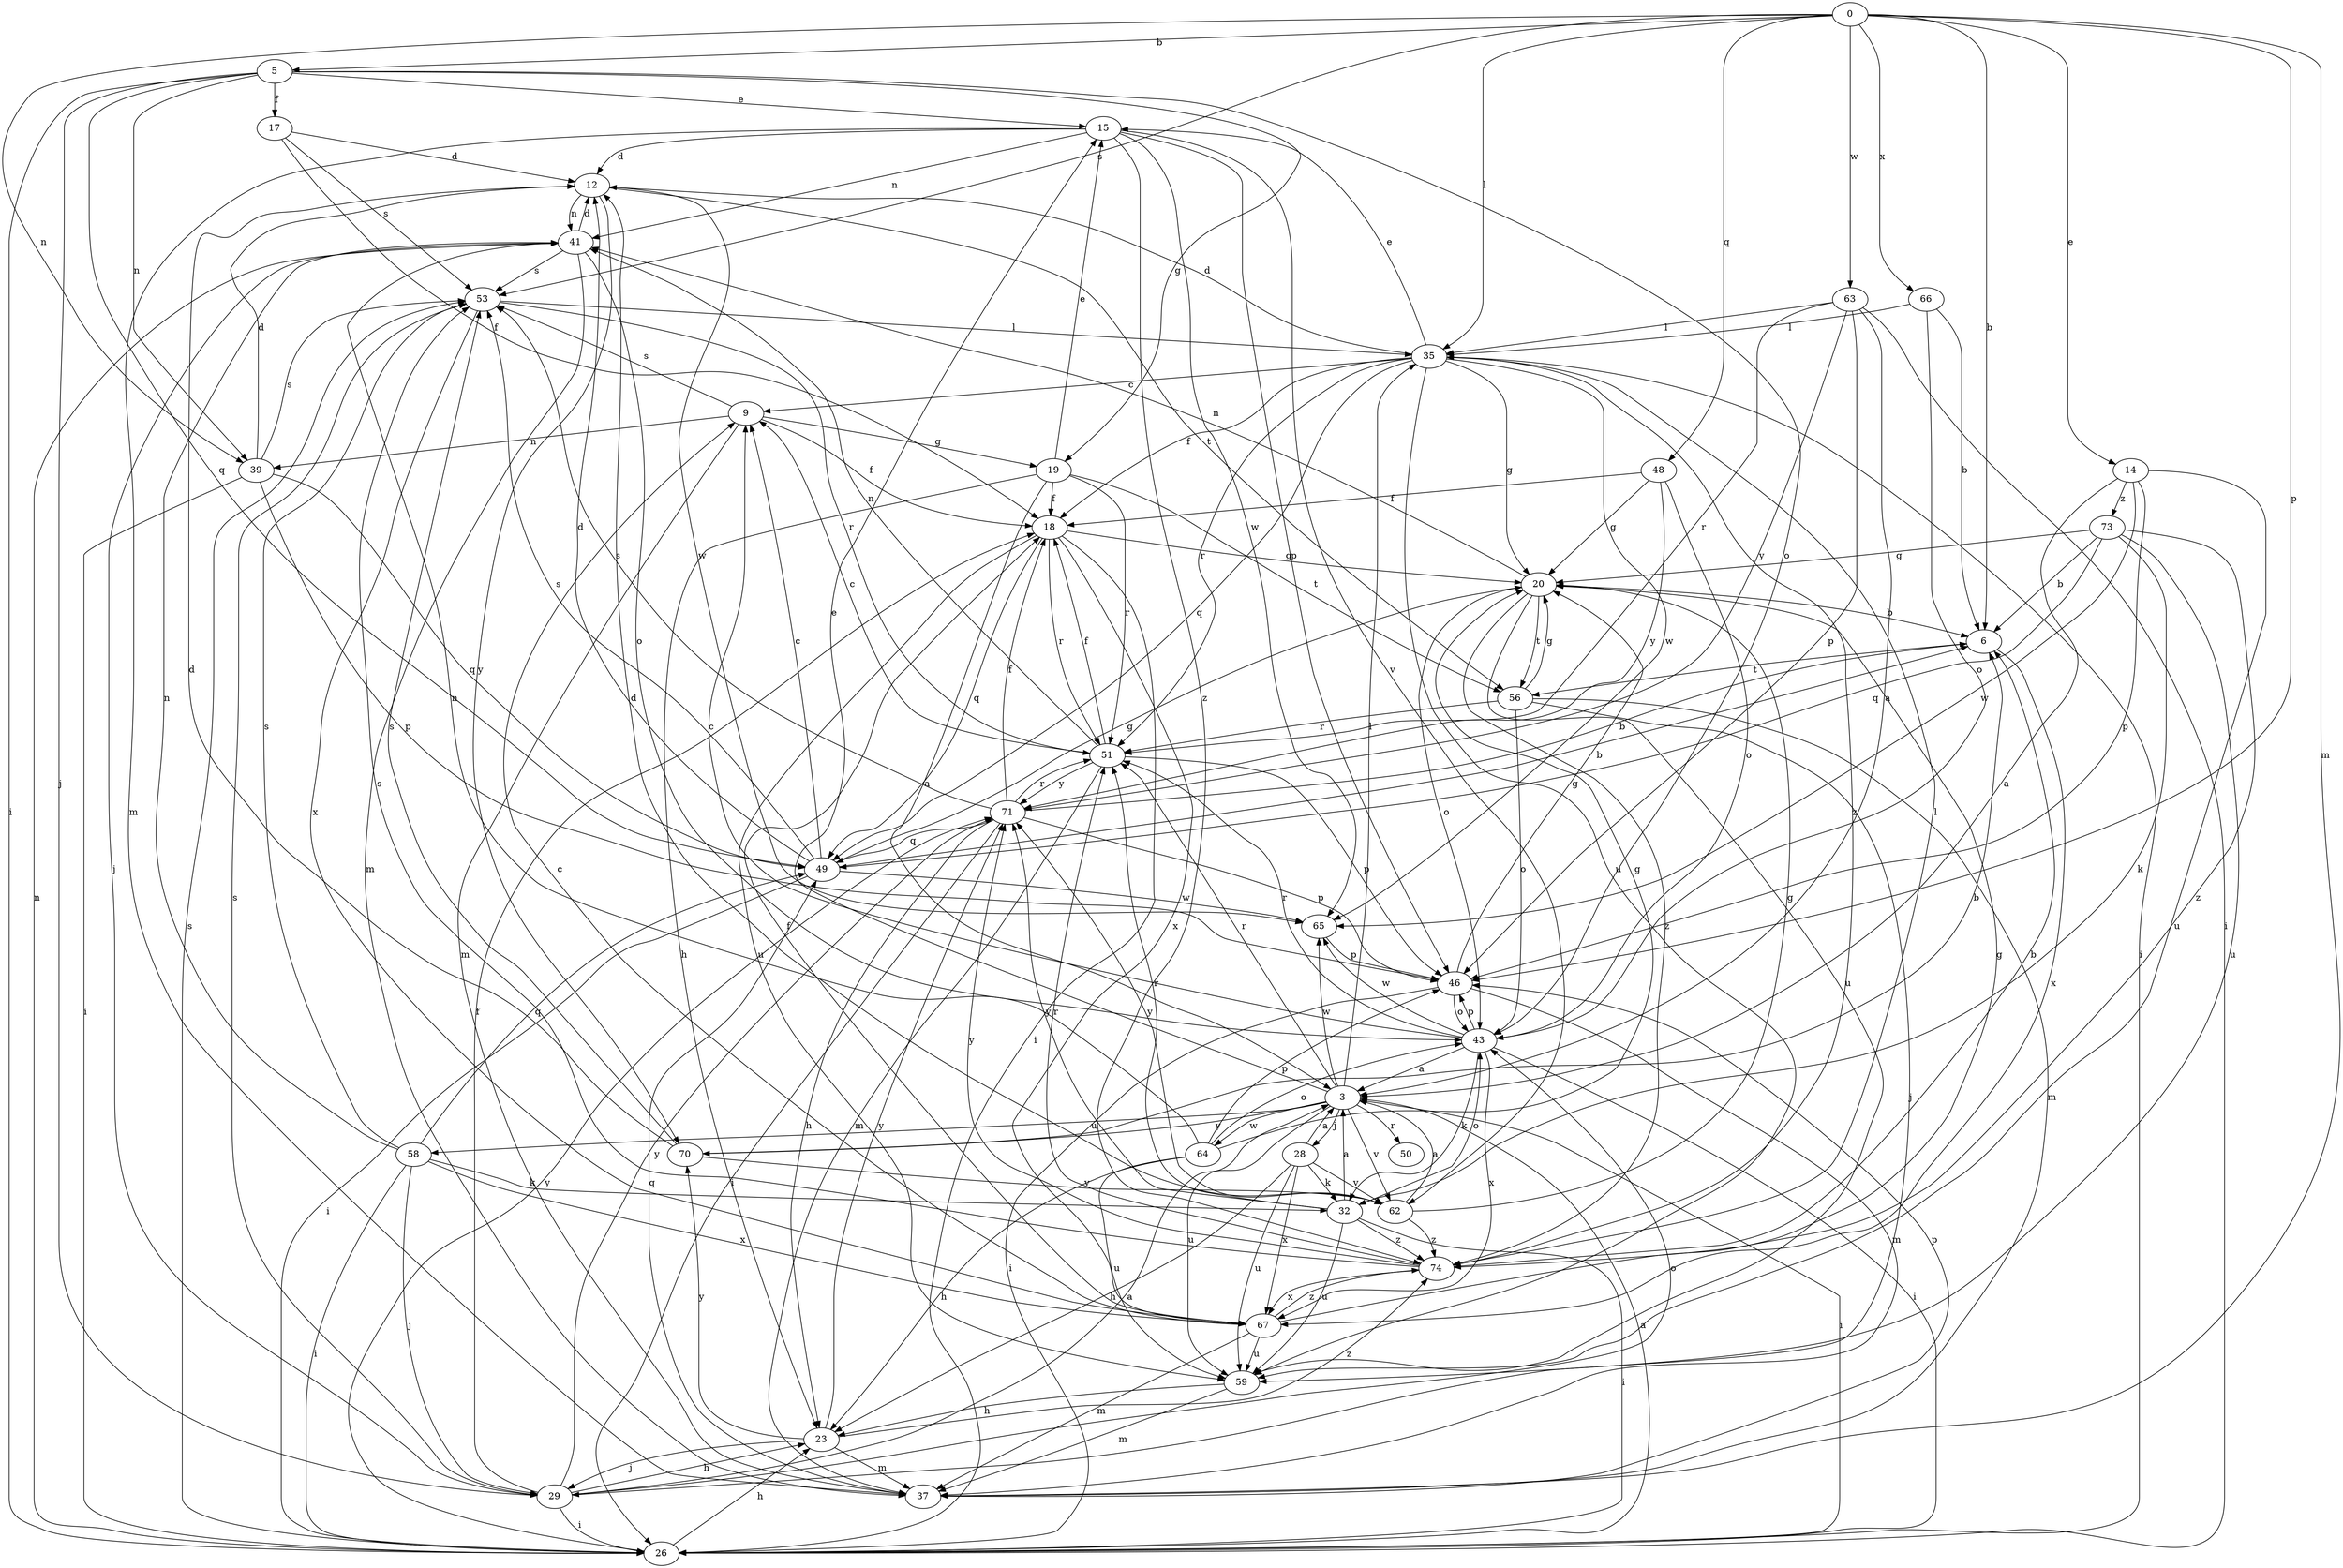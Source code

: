 strict digraph  {
0;
3;
5;
6;
9;
12;
14;
15;
17;
18;
19;
20;
23;
26;
28;
29;
32;
35;
37;
39;
41;
43;
46;
48;
49;
50;
51;
53;
56;
58;
59;
62;
63;
64;
65;
66;
67;
70;
71;
73;
74;
0 -> 5  [label=b];
0 -> 6  [label=b];
0 -> 14  [label=e];
0 -> 35  [label=l];
0 -> 37  [label=m];
0 -> 39  [label=n];
0 -> 46  [label=p];
0 -> 48  [label=q];
0 -> 53  [label=s];
0 -> 63  [label=w];
0 -> 66  [label=x];
3 -> 15  [label=e];
3 -> 26  [label=i];
3 -> 28  [label=j];
3 -> 35  [label=l];
3 -> 50  [label=r];
3 -> 51  [label=r];
3 -> 58  [label=u];
3 -> 59  [label=u];
3 -> 62  [label=v];
3 -> 64  [label=w];
3 -> 65  [label=w];
3 -> 70  [label=y];
5 -> 15  [label=e];
5 -> 17  [label=f];
5 -> 19  [label=g];
5 -> 26  [label=i];
5 -> 29  [label=j];
5 -> 39  [label=n];
5 -> 43  [label=o];
5 -> 49  [label=q];
6 -> 56  [label=t];
6 -> 67  [label=x];
9 -> 18  [label=f];
9 -> 19  [label=g];
9 -> 37  [label=m];
9 -> 39  [label=n];
9 -> 53  [label=s];
12 -> 41  [label=n];
12 -> 56  [label=t];
12 -> 65  [label=w];
12 -> 70  [label=y];
14 -> 3  [label=a];
14 -> 46  [label=p];
14 -> 59  [label=u];
14 -> 65  [label=w];
14 -> 73  [label=z];
15 -> 12  [label=d];
15 -> 37  [label=m];
15 -> 41  [label=n];
15 -> 46  [label=p];
15 -> 62  [label=v];
15 -> 65  [label=w];
15 -> 74  [label=z];
17 -> 12  [label=d];
17 -> 18  [label=f];
17 -> 53  [label=s];
18 -> 20  [label=g];
18 -> 26  [label=i];
18 -> 49  [label=q];
18 -> 51  [label=r];
18 -> 59  [label=u];
18 -> 67  [label=x];
19 -> 3  [label=a];
19 -> 15  [label=e];
19 -> 18  [label=f];
19 -> 23  [label=h];
19 -> 51  [label=r];
19 -> 56  [label=t];
20 -> 6  [label=b];
20 -> 41  [label=n];
20 -> 43  [label=o];
20 -> 56  [label=t];
20 -> 59  [label=u];
20 -> 74  [label=z];
23 -> 29  [label=j];
23 -> 37  [label=m];
23 -> 70  [label=y];
23 -> 71  [label=y];
23 -> 74  [label=z];
26 -> 3  [label=a];
26 -> 23  [label=h];
26 -> 41  [label=n];
26 -> 53  [label=s];
26 -> 71  [label=y];
28 -> 3  [label=a];
28 -> 23  [label=h];
28 -> 32  [label=k];
28 -> 59  [label=u];
28 -> 62  [label=v];
28 -> 67  [label=x];
29 -> 3  [label=a];
29 -> 18  [label=f];
29 -> 23  [label=h];
29 -> 26  [label=i];
29 -> 43  [label=o];
29 -> 53  [label=s];
29 -> 71  [label=y];
32 -> 3  [label=a];
32 -> 26  [label=i];
32 -> 43  [label=o];
32 -> 51  [label=r];
32 -> 59  [label=u];
32 -> 71  [label=y];
32 -> 74  [label=z];
35 -> 9  [label=c];
35 -> 12  [label=d];
35 -> 15  [label=e];
35 -> 18  [label=f];
35 -> 20  [label=g];
35 -> 26  [label=i];
35 -> 49  [label=q];
35 -> 51  [label=r];
35 -> 59  [label=u];
35 -> 65  [label=w];
35 -> 74  [label=z];
37 -> 46  [label=p];
37 -> 49  [label=q];
39 -> 12  [label=d];
39 -> 26  [label=i];
39 -> 46  [label=p];
39 -> 49  [label=q];
39 -> 53  [label=s];
41 -> 12  [label=d];
41 -> 29  [label=j];
41 -> 37  [label=m];
41 -> 43  [label=o];
41 -> 53  [label=s];
43 -> 3  [label=a];
43 -> 9  [label=c];
43 -> 26  [label=i];
43 -> 32  [label=k];
43 -> 46  [label=p];
43 -> 51  [label=r];
43 -> 65  [label=w];
43 -> 67  [label=x];
46 -> 20  [label=g];
46 -> 26  [label=i];
46 -> 37  [label=m];
46 -> 43  [label=o];
48 -> 18  [label=f];
48 -> 20  [label=g];
48 -> 43  [label=o];
48 -> 71  [label=y];
49 -> 6  [label=b];
49 -> 9  [label=c];
49 -> 12  [label=d];
49 -> 20  [label=g];
49 -> 26  [label=i];
49 -> 53  [label=s];
49 -> 65  [label=w];
51 -> 9  [label=c];
51 -> 18  [label=f];
51 -> 37  [label=m];
51 -> 41  [label=n];
51 -> 46  [label=p];
51 -> 71  [label=y];
53 -> 35  [label=l];
53 -> 51  [label=r];
53 -> 67  [label=x];
56 -> 20  [label=g];
56 -> 29  [label=j];
56 -> 37  [label=m];
56 -> 43  [label=o];
56 -> 51  [label=r];
58 -> 26  [label=i];
58 -> 29  [label=j];
58 -> 32  [label=k];
58 -> 41  [label=n];
58 -> 49  [label=q];
58 -> 53  [label=s];
58 -> 67  [label=x];
59 -> 23  [label=h];
59 -> 37  [label=m];
62 -> 3  [label=a];
62 -> 12  [label=d];
62 -> 20  [label=g];
62 -> 71  [label=y];
62 -> 74  [label=z];
63 -> 3  [label=a];
63 -> 26  [label=i];
63 -> 35  [label=l];
63 -> 46  [label=p];
63 -> 51  [label=r];
63 -> 71  [label=y];
64 -> 20  [label=g];
64 -> 23  [label=h];
64 -> 41  [label=n];
64 -> 43  [label=o];
64 -> 46  [label=p];
64 -> 59  [label=u];
65 -> 46  [label=p];
66 -> 6  [label=b];
66 -> 35  [label=l];
66 -> 43  [label=o];
67 -> 9  [label=c];
67 -> 18  [label=f];
67 -> 20  [label=g];
67 -> 37  [label=m];
67 -> 59  [label=u];
67 -> 74  [label=z];
70 -> 6  [label=b];
70 -> 12  [label=d];
70 -> 53  [label=s];
70 -> 62  [label=v];
71 -> 6  [label=b];
71 -> 18  [label=f];
71 -> 23  [label=h];
71 -> 26  [label=i];
71 -> 46  [label=p];
71 -> 49  [label=q];
71 -> 51  [label=r];
71 -> 53  [label=s];
73 -> 6  [label=b];
73 -> 20  [label=g];
73 -> 32  [label=k];
73 -> 49  [label=q];
73 -> 59  [label=u];
73 -> 74  [label=z];
74 -> 6  [label=b];
74 -> 35  [label=l];
74 -> 51  [label=r];
74 -> 53  [label=s];
74 -> 67  [label=x];
74 -> 71  [label=y];
}
